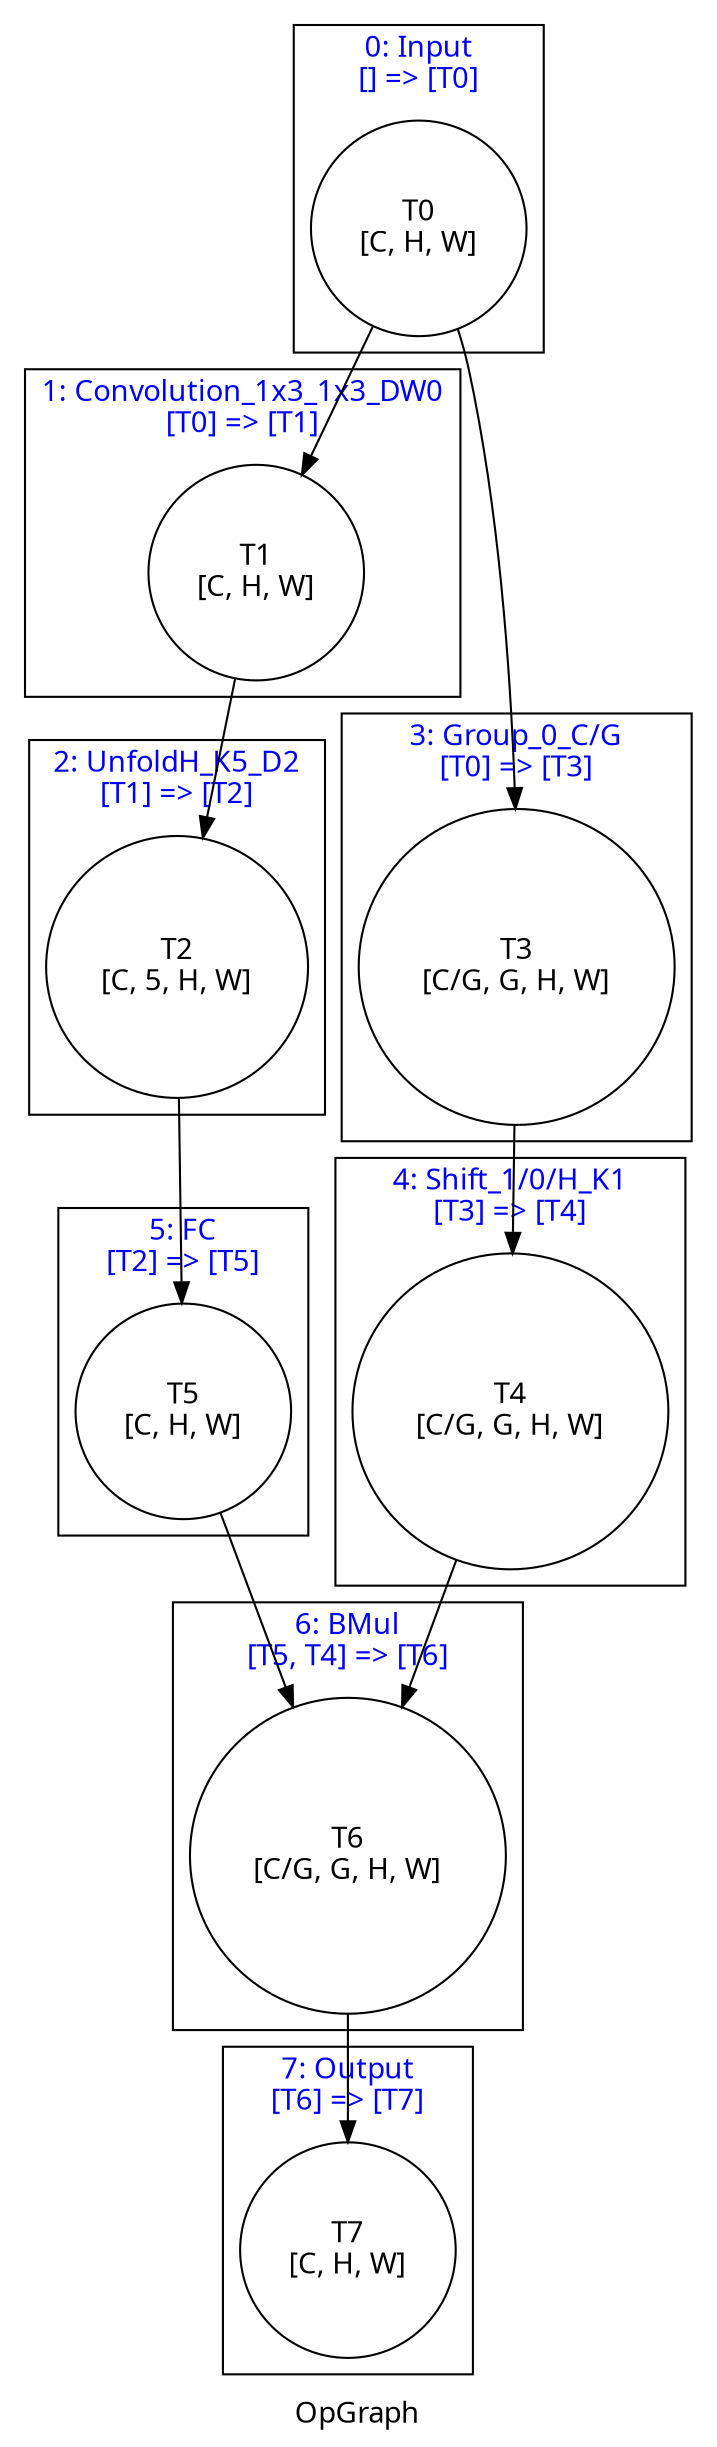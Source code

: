 digraph OpGraph {
    label = "OpGraph"
    fontname = "Graphik";
    subgraph tensors {
        node [shape = circle, color = black, fontname = "Graphik"]
        t_0; t_1; t_2; t_3; t_4; t_5; t_6; t_7; 
    }
    subgraph cluster_0 {
        fontcolor = blue;
        label = "0: Input\n[] => [T0]";
        t_0 [label = "T0\n[C, H, W]"];
    }
    subgraph cluster_1 {
        fontcolor = blue;
        label = "1: Convolution_1x3_1x3_DW0\n[T0] => [T1]";
        t_1 [label = "T1\n[C, H, W]"];
    }
    subgraph cluster_2 {
        fontcolor = blue;
        label = "2: UnfoldH_K5_D2\n[T1] => [T2]";
        t_2 [label = "T2\n[C, 5, H, W]"];
    }
    subgraph cluster_3 {
        fontcolor = blue;
        label = "3: Group_0_C/G\n[T0] => [T3]";
        t_3 [label = "T3\n[C/G, G, H, W]"];
    }
    subgraph cluster_4 {
        fontcolor = blue;
        label = "4: Shift_1/0/H_K1\n[T3] => [T4]";
        t_4 [label = "T4\n[C/G, G, H, W]"];
    }
    subgraph cluster_5 {
        fontcolor = blue;
        label = "5: FC\n[T2] => [T5]";
        t_5 [label = "T5\n[C, H, W]"];
    }
    subgraph cluster_6 {
        fontcolor = blue;
        label = "6: BMul\n[T5, T4] => [T6]";
        t_6 [label = "T6\n[C/G, G, H, W]"];
    }
    subgraph cluster_7 {
        fontcolor = blue;
        label = "7: Output\n[T6] => [T7]";
        t_7 [label = "T7\n[C, H, W]"];
    }
    t_0 -> t_1;
    t_0 -> t_3;
    t_1 -> t_2;
    t_2 -> t_5;
    t_3 -> t_4;
    t_4 -> t_6;
    t_5 -> t_6;
    t_6 -> t_7;
}

